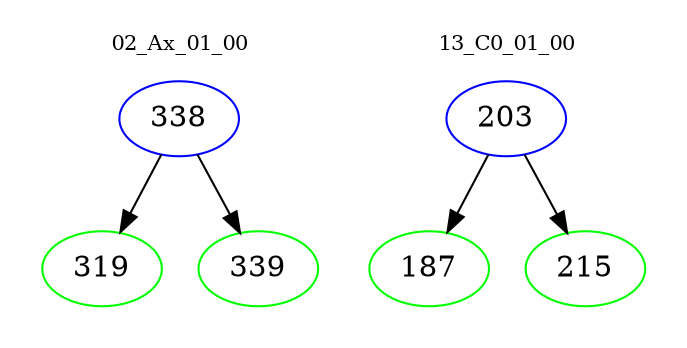 digraph{
subgraph cluster_0 {
color = white
label = "02_Ax_01_00";
fontsize=10;
T0_338 [label="338", color="blue"]
T0_338 -> T0_319 [color="black"]
T0_319 [label="319", color="green"]
T0_338 -> T0_339 [color="black"]
T0_339 [label="339", color="green"]
}
subgraph cluster_1 {
color = white
label = "13_C0_01_00";
fontsize=10;
T1_203 [label="203", color="blue"]
T1_203 -> T1_187 [color="black"]
T1_187 [label="187", color="green"]
T1_203 -> T1_215 [color="black"]
T1_215 [label="215", color="green"]
}
}
